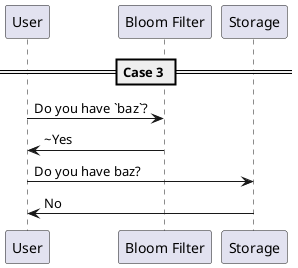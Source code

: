 @startuml

== Case 3 ==

User -> "Bloom Filter": Do you have `baz`?
"Bloom Filter" -> User: ~Yes
User -> Storage: Do you have baz?
Storage -> User: No

@enduml